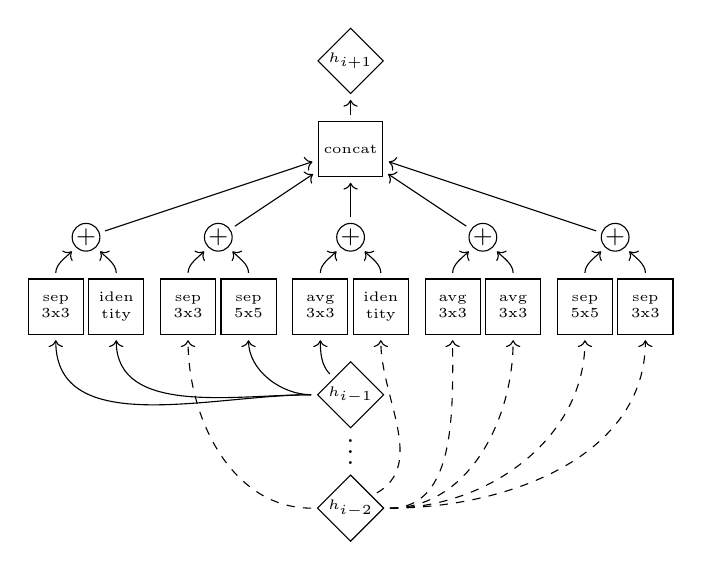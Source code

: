 \begin{tikzpicture}[scale=0.8,
box/.style={
	draw,
	minimum width=0.7cm,
	minimum height=0.7cm,
	font=\tiny,
	inner sep = 0pt,
	align=center
}, pil/.style={
	->,
	shorten <=2pt,
	shorten >=2pt
}, add/.style={
	draw,
	circle,
	inner sep = 0.2pt,
	font=\small,
	align=center
}]


\node[draw, diamond, font=\tiny, inner sep=0.5pt, align=center] (out) at (0,3.9) {$h_{i+1}$};

\node[box, inner sep=2pt] (concat) at (0,2.5) {concat};

\draw[pil] (concat) edge (out);

\node[add] (rr) at (4.2,1.1) {+};
\node[add] (r) at (2.1,1.1) {+};
\node[add] (c) at (0,1.1) {+};
\node[add] (l) at (-2.1,1.1) {+};
\node[add] (ll) at (-4.2,1.1) {+};

\draw[pil] (rr) edge (concat);
\draw[pil] (r) edge (concat);
\draw[pil] (c) edge (concat);
\draw[pil] (l) edge (concat);
\draw[pil] (ll) edge (concat);


\node[box] (rr1) at (4.68,0) {sep \\ 3x3};
\node[box] (rr2) at (3.72,0) {sep \\ 5x5};

\node[box] (r1) at (2.58,0) {avg \\ 3x3};
\node[box] (r2) at (1.62,0) {avg \\ 3x3};

\node[box] (c1) at (.48,0) {iden \\ tity};
\node[box] (c2) at (-.48,0) {avg \\ 3x3};

\node[box] (l1) at (-1.62,0) {sep \\ 5x5};
\node[box] (l2) at (-2.58,0) {sep \\ 3x3};

\node[box] (ll1) at (-3.72,0) {iden \\ tity};
\node[box] (ll2) at (-4.68,0) {sep \\ 3x3};

\draw[pil,out=90,in=315] (rr1) edge (rr);
\draw[pil,out=90,in=225] (rr2) edge (rr);

\draw[pil,out=90,in=315] (r1) edge (r);
\draw[pil,out=90,in=225] (r2) edge (r);

\draw[pil,out=90,in=315] (c1) edge (c);
\draw[pil,out=90,in=225] (c2) edge (c);

\draw[pil,out=90,in=315] (l1) edge (l);
\draw[pil,out=90,in=225] (l2) edge (l);

\draw[pil,out=90,in=315] (ll1) edge (ll);
\draw[pil,out=90,in=225] (ll2) edge (ll);


\node[draw, diamond, font=\tiny, inner sep=0.5pt, align=center] (h1) at (0,-1.4) {$h_{i-1}$};
\node[text height=0.333cm, execute at begin node=\color{black}$\vdots$] (hidden) at (0,-2.3) {};
\node[draw, diamond, font=\tiny, inner sep=0.5pt, align=center] (h2) at (0,-3.2) {$h_{i-2}$};

\draw[pil,out=135,in=270] (h1) edge (c2);
\draw[pil,out=180,in=270] (h1) edge (l1);
\draw[pil,out=180,in=270] (h1) edge (ll1);
\draw[pil,out=180,in=270] (h1) edge (ll2);


\draw[pil,out=30,in=270,dashed] (h2) edge (c1);
\draw[pil,out=180,in=270,dashed] (h2) edge (l2);
\draw[pil,out=0,in=270,dashed] (h2) edge (r1);
\draw[pil,out=0,in=270,dashed] (h2) edge (r2);
\draw[pil,out=0,in=270,dashed] (h2) edge (rr1);
\draw[pil,out=0,in=270,dashed] (h2) edge (rr2);
\end{tikzpicture}